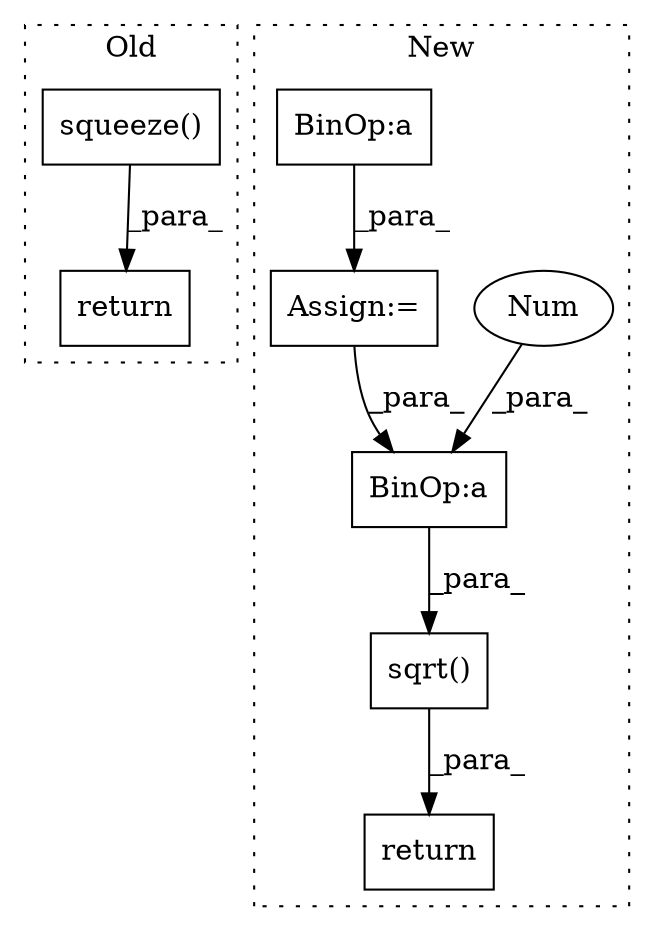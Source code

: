 digraph G {
subgraph cluster0 {
1 [label="squeeze()" a="75" s="146,238" l="91,1" shape="box"];
8 [label="return" a="93" s="139" l="7" shape="box"];
label = "Old";
style="dotted";
}
subgraph cluster1 {
2 [label="sqrt()" a="75" s="241,298" l="11,1" shape="box"];
3 [label="BinOp:a" a="82" s="291" l="3" shape="box"];
4 [label="Num" a="76" s="294" l="4" shape="ellipse"];
5 [label="BinOp:a" a="82" s="193" l="3" shape="box"];
6 [label="Assign:=" a="68" s="187" l="3" shape="box"];
7 [label="return" a="93" s="227" l="7" shape="box"];
label = "New";
style="dotted";
}
1 -> 8 [label="_para_"];
2 -> 7 [label="_para_"];
3 -> 2 [label="_para_"];
4 -> 3 [label="_para_"];
5 -> 6 [label="_para_"];
6 -> 3 [label="_para_"];
}